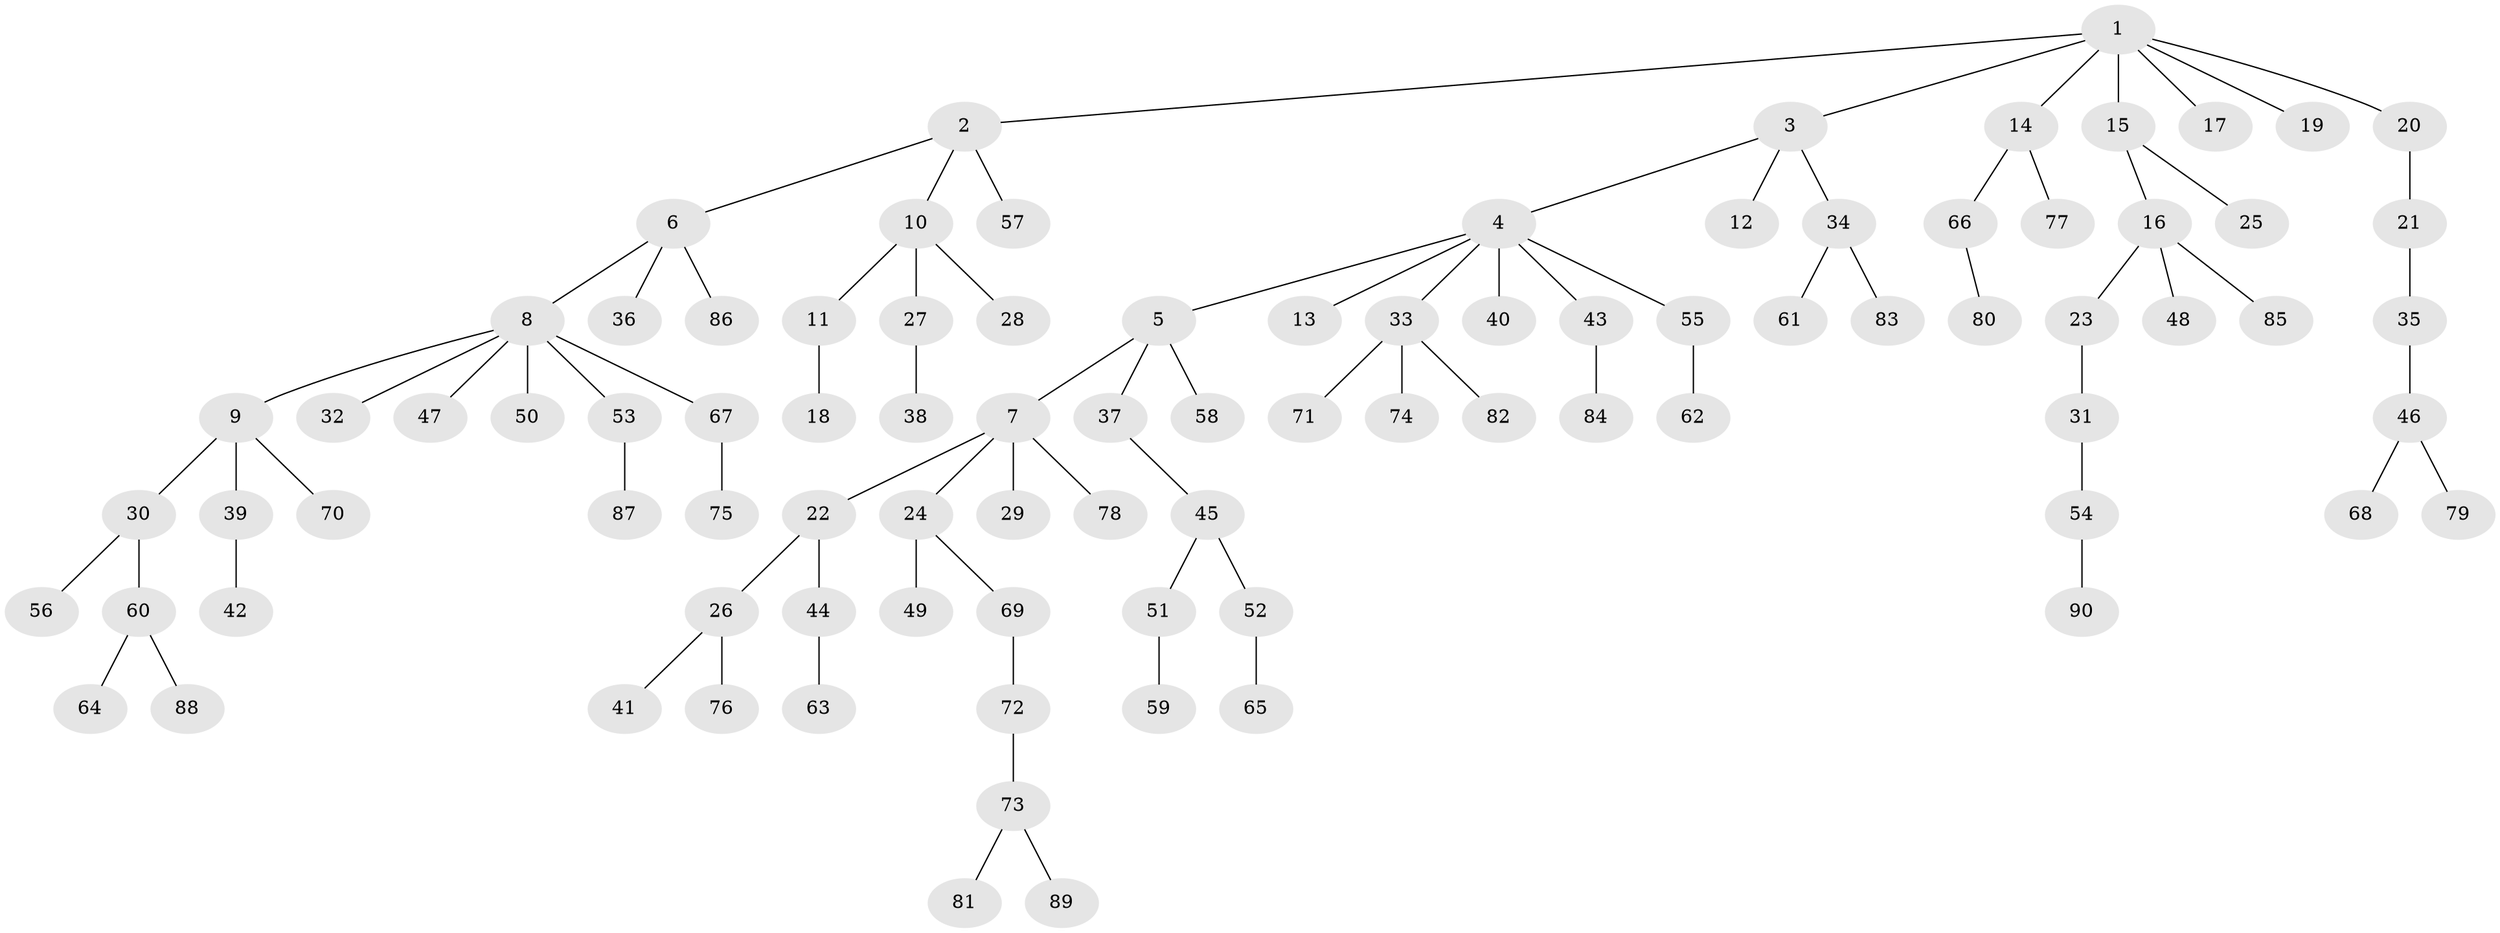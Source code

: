 // coarse degree distribution, {8: 0.017543859649122806, 3: 0.17543859649122806, 7: 0.03508771929824561, 4: 0.017543859649122806, 1: 0.5263157894736842, 2: 0.22807017543859648}
// Generated by graph-tools (version 1.1) at 2025/52/02/27/25 19:52:11]
// undirected, 90 vertices, 89 edges
graph export_dot {
graph [start="1"]
  node [color=gray90,style=filled];
  1;
  2;
  3;
  4;
  5;
  6;
  7;
  8;
  9;
  10;
  11;
  12;
  13;
  14;
  15;
  16;
  17;
  18;
  19;
  20;
  21;
  22;
  23;
  24;
  25;
  26;
  27;
  28;
  29;
  30;
  31;
  32;
  33;
  34;
  35;
  36;
  37;
  38;
  39;
  40;
  41;
  42;
  43;
  44;
  45;
  46;
  47;
  48;
  49;
  50;
  51;
  52;
  53;
  54;
  55;
  56;
  57;
  58;
  59;
  60;
  61;
  62;
  63;
  64;
  65;
  66;
  67;
  68;
  69;
  70;
  71;
  72;
  73;
  74;
  75;
  76;
  77;
  78;
  79;
  80;
  81;
  82;
  83;
  84;
  85;
  86;
  87;
  88;
  89;
  90;
  1 -- 2;
  1 -- 3;
  1 -- 14;
  1 -- 15;
  1 -- 17;
  1 -- 19;
  1 -- 20;
  2 -- 6;
  2 -- 10;
  2 -- 57;
  3 -- 4;
  3 -- 12;
  3 -- 34;
  4 -- 5;
  4 -- 13;
  4 -- 33;
  4 -- 40;
  4 -- 43;
  4 -- 55;
  5 -- 7;
  5 -- 37;
  5 -- 58;
  6 -- 8;
  6 -- 36;
  6 -- 86;
  7 -- 22;
  7 -- 24;
  7 -- 29;
  7 -- 78;
  8 -- 9;
  8 -- 32;
  8 -- 47;
  8 -- 50;
  8 -- 53;
  8 -- 67;
  9 -- 30;
  9 -- 39;
  9 -- 70;
  10 -- 11;
  10 -- 27;
  10 -- 28;
  11 -- 18;
  14 -- 66;
  14 -- 77;
  15 -- 16;
  15 -- 25;
  16 -- 23;
  16 -- 48;
  16 -- 85;
  20 -- 21;
  21 -- 35;
  22 -- 26;
  22 -- 44;
  23 -- 31;
  24 -- 49;
  24 -- 69;
  26 -- 41;
  26 -- 76;
  27 -- 38;
  30 -- 56;
  30 -- 60;
  31 -- 54;
  33 -- 71;
  33 -- 74;
  33 -- 82;
  34 -- 61;
  34 -- 83;
  35 -- 46;
  37 -- 45;
  39 -- 42;
  43 -- 84;
  44 -- 63;
  45 -- 51;
  45 -- 52;
  46 -- 68;
  46 -- 79;
  51 -- 59;
  52 -- 65;
  53 -- 87;
  54 -- 90;
  55 -- 62;
  60 -- 64;
  60 -- 88;
  66 -- 80;
  67 -- 75;
  69 -- 72;
  72 -- 73;
  73 -- 81;
  73 -- 89;
}
